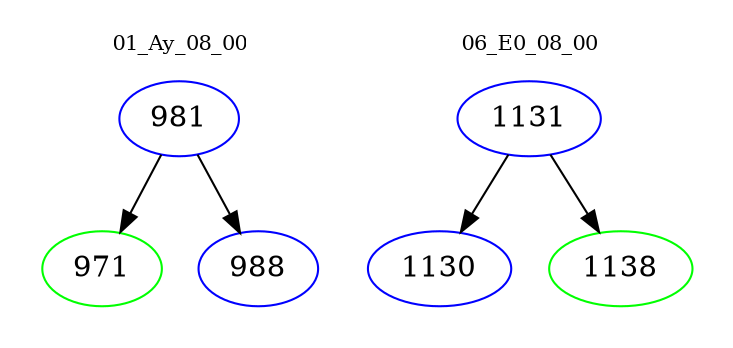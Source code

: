 digraph{
subgraph cluster_0 {
color = white
label = "01_Ay_08_00";
fontsize=10;
T0_981 [label="981", color="blue"]
T0_981 -> T0_971 [color="black"]
T0_971 [label="971", color="green"]
T0_981 -> T0_988 [color="black"]
T0_988 [label="988", color="blue"]
}
subgraph cluster_1 {
color = white
label = "06_E0_08_00";
fontsize=10;
T1_1131 [label="1131", color="blue"]
T1_1131 -> T1_1130 [color="black"]
T1_1130 [label="1130", color="blue"]
T1_1131 -> T1_1138 [color="black"]
T1_1138 [label="1138", color="green"]
}
}
